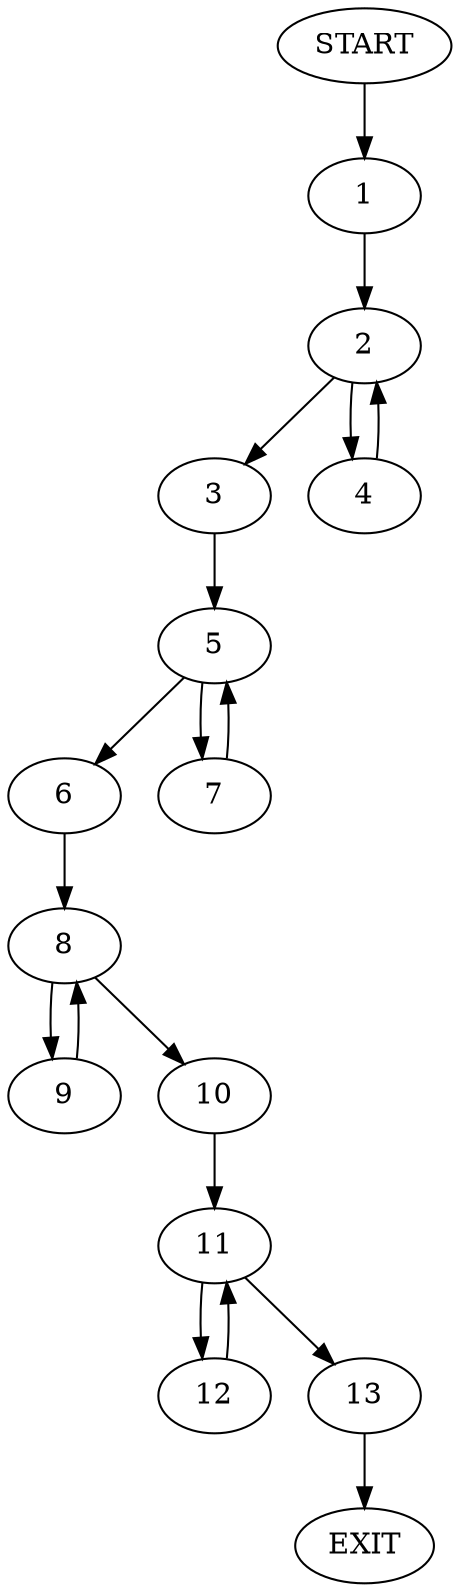 digraph {
0 [label="START"]
14 [label="EXIT"]
0 -> 1
1 -> 2
2 -> 3
2 -> 4
3 -> 5
4 -> 2
5 -> 6
5 -> 7
7 -> 5
6 -> 8
8 -> 9
8 -> 10
10 -> 11
9 -> 8
11 -> 12
11 -> 13
12 -> 11
13 -> 14
}
